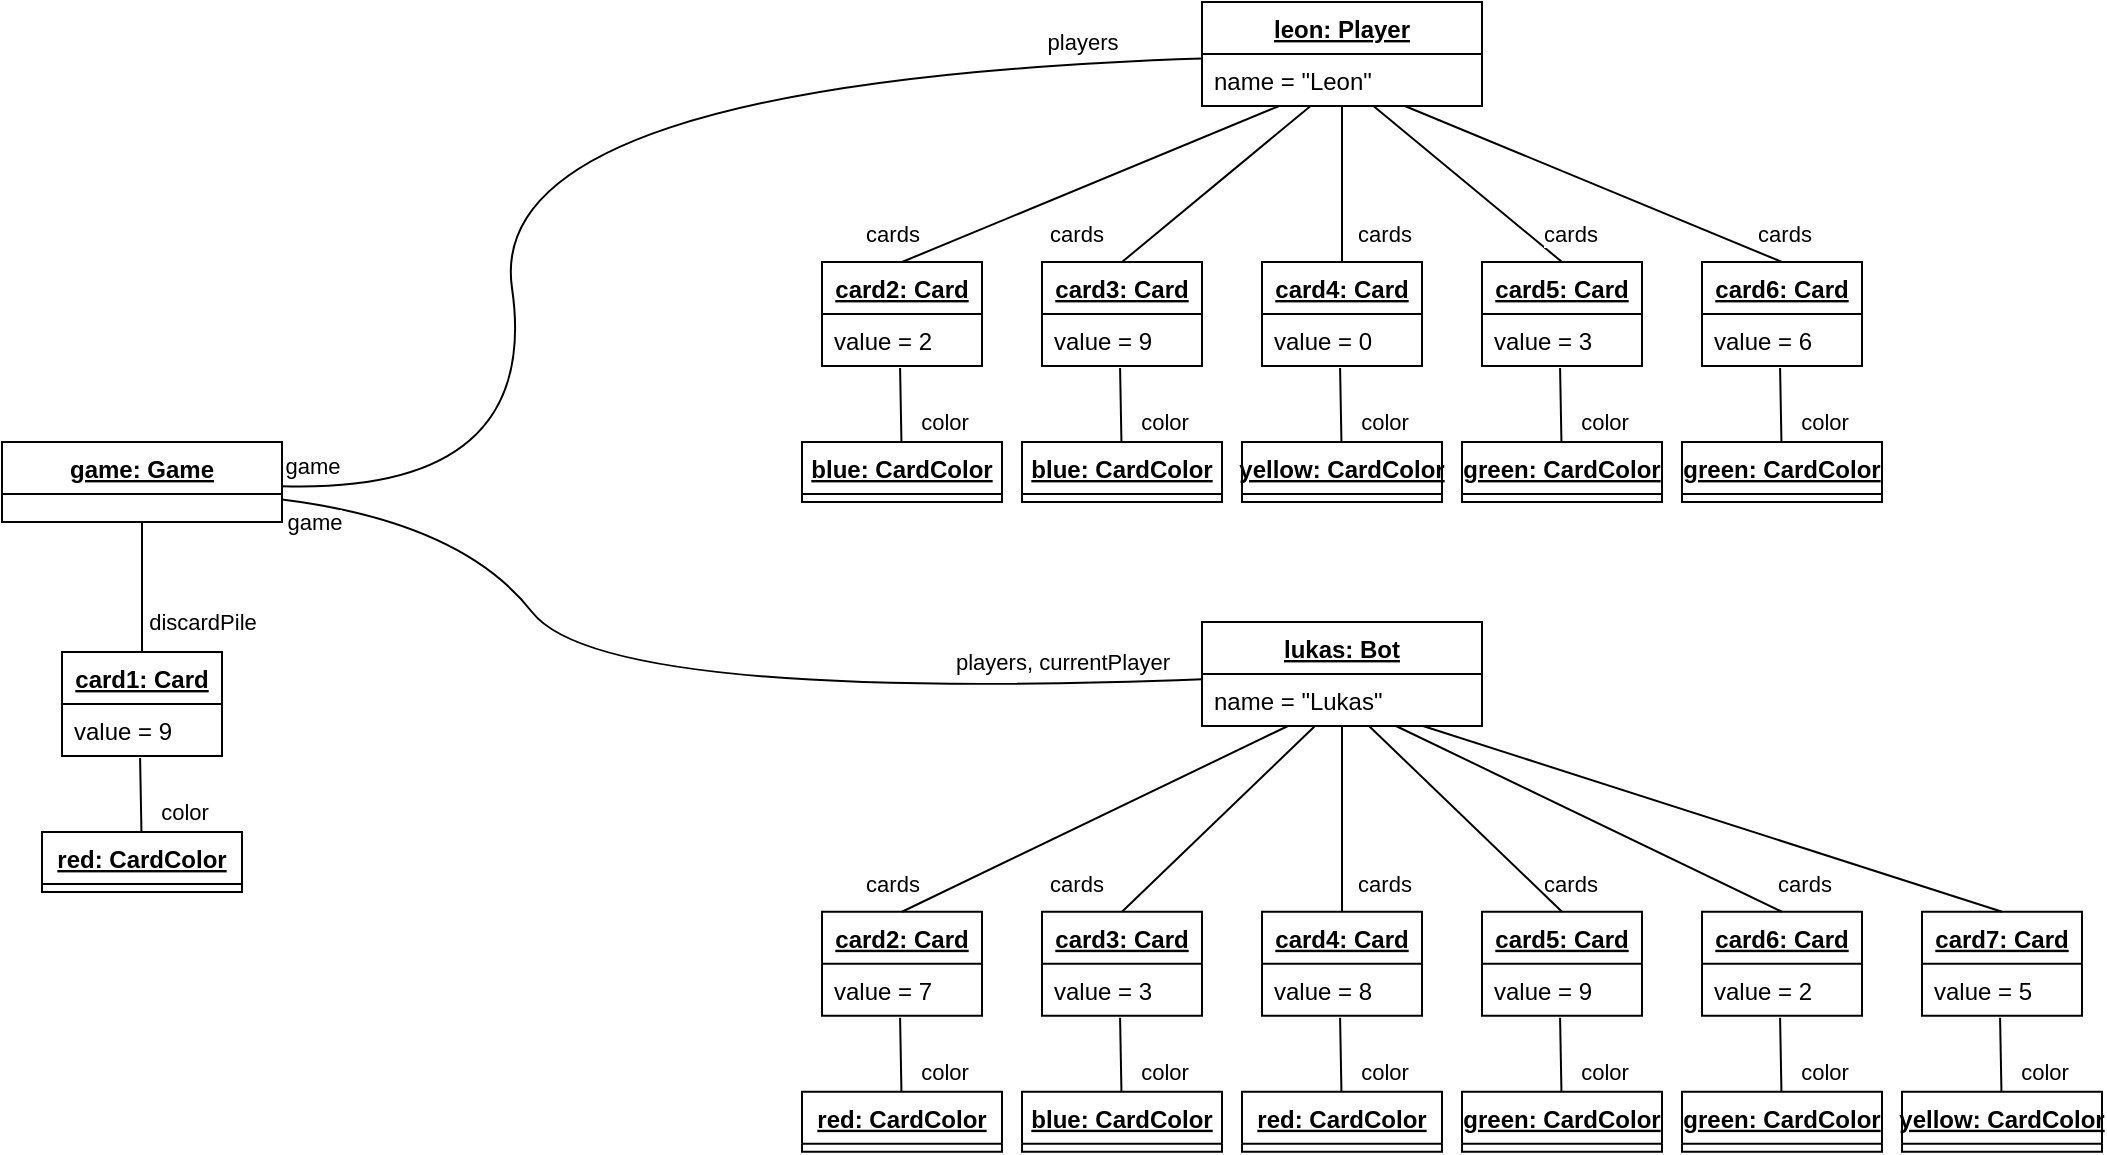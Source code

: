 <mxfile version="20.7.4" type="device"><diagram id="rP6StoWKg18THfLRQldT" name="Seite-1"><mxGraphModel dx="1889" dy="1156" grid="1" gridSize="10" guides="1" tooltips="1" connect="1" arrows="1" fold="1" page="1" pageScale="1" pageWidth="827" pageHeight="1169" math="0" shadow="0"><root><mxCell id="0"/><mxCell id="1" parent="0"/><mxCell id="KoQxPKDXG5o8-Tq4nOLA-1" value="leon: Player" style="swimlane;fontStyle=5;childLayout=stackLayout;horizontal=1;startSize=26;fillColor=none;horizontalStack=0;resizeParent=1;resizeParentMax=0;resizeLast=0;collapsible=1;marginBottom=0;" parent="1" vertex="1"><mxGeometry x="500" y="140" width="140" height="52" as="geometry"/></mxCell><mxCell id="KoQxPKDXG5o8-Tq4nOLA-2" value="name = &quot;Leon&quot;" style="text;strokeColor=none;fillColor=none;align=left;verticalAlign=top;spacingLeft=4;spacingRight=4;overflow=hidden;rotatable=0;points=[[0,0.5],[1,0.5]];portConstraint=eastwest;" parent="KoQxPKDXG5o8-Tq4nOLA-1" vertex="1"><mxGeometry y="26" width="140" height="26" as="geometry"/></mxCell><mxCell id="KoQxPKDXG5o8-Tq4nOLA-5" value="game: Game" style="swimlane;fontStyle=5;childLayout=stackLayout;horizontal=1;startSize=26;fillColor=none;horizontalStack=0;resizeParent=1;resizeParentMax=0;resizeLast=0;collapsible=1;marginBottom=0;" parent="1" vertex="1"><mxGeometry x="-100" y="360" width="140" height="40" as="geometry"/></mxCell><mxCell id="KoQxPKDXG5o8-Tq4nOLA-9" value="lukas: Bot" style="swimlane;fontStyle=5;childLayout=stackLayout;horizontal=1;startSize=26;fillColor=none;horizontalStack=0;resizeParent=1;resizeParentMax=0;resizeLast=0;collapsible=1;marginBottom=0;" parent="1" vertex="1"><mxGeometry x="500" y="450" width="140" height="52" as="geometry"/></mxCell><mxCell id="KoQxPKDXG5o8-Tq4nOLA-10" value="name = &quot;Lukas&quot;" style="text;strokeColor=none;fillColor=none;align=left;verticalAlign=top;spacingLeft=4;spacingRight=4;overflow=hidden;rotatable=0;points=[[0,0.5],[1,0.5]];portConstraint=eastwest;" parent="KoQxPKDXG5o8-Tq4nOLA-9" vertex="1"><mxGeometry y="26" width="140" height="26" as="geometry"/></mxCell><mxCell id="KoQxPKDXG5o8-Tq4nOLA-26" value="card2: Card" style="swimlane;fontStyle=5;childLayout=stackLayout;horizontal=1;startSize=26;fillColor=none;horizontalStack=0;resizeParent=1;resizeParentMax=0;resizeLast=0;collapsible=1;marginBottom=0;" parent="1" vertex="1"><mxGeometry x="310" y="270" width="80" height="52" as="geometry"/></mxCell><mxCell id="KoQxPKDXG5o8-Tq4nOLA-27" value="value = 2" style="text;strokeColor=none;fillColor=none;align=left;verticalAlign=top;spacingLeft=4;spacingRight=4;overflow=hidden;rotatable=0;points=[[0,0.5],[1,0.5]];portConstraint=eastwest;" parent="KoQxPKDXG5o8-Tq4nOLA-26" vertex="1"><mxGeometry y="26" width="80" height="26" as="geometry"/></mxCell><mxCell id="KoQxPKDXG5o8-Tq4nOLA-28" value="blue: CardColor" style="swimlane;fontStyle=5;childLayout=stackLayout;horizontal=1;startSize=26;fillColor=none;horizontalStack=0;resizeParent=1;resizeParentMax=0;resizeLast=0;collapsible=1;marginBottom=0;" parent="1" vertex="1"><mxGeometry x="300" y="360" width="100" height="30" as="geometry"/></mxCell><mxCell id="KoQxPKDXG5o8-Tq4nOLA-29" value="color" style="endArrow=none;html=1;rounded=0;entryX=0.488;entryY=1.038;entryDx=0;entryDy=0;entryPerimeter=0;" parent="1" source="KoQxPKDXG5o8-Tq4nOLA-28" target="KoQxPKDXG5o8-Tq4nOLA-27" edge="1"><mxGeometry x="-0.476" y="-21" width="50" height="50" relative="1" as="geometry"><mxPoint x="580" y="400" as="sourcePoint"/><mxPoint x="630" y="350" as="targetPoint"/><mxPoint as="offset"/></mxGeometry></mxCell><mxCell id="KoQxPKDXG5o8-Tq4nOLA-30" value="card3: Card" style="swimlane;fontStyle=5;childLayout=stackLayout;horizontal=1;startSize=26;fillColor=none;horizontalStack=0;resizeParent=1;resizeParentMax=0;resizeLast=0;collapsible=1;marginBottom=0;" parent="1" vertex="1"><mxGeometry x="420" y="270" width="80" height="52" as="geometry"/></mxCell><mxCell id="KoQxPKDXG5o8-Tq4nOLA-31" value="value = 9" style="text;strokeColor=none;fillColor=none;align=left;verticalAlign=top;spacingLeft=4;spacingRight=4;overflow=hidden;rotatable=0;points=[[0,0.5],[1,0.5]];portConstraint=eastwest;" parent="KoQxPKDXG5o8-Tq4nOLA-30" vertex="1"><mxGeometry y="26" width="80" height="26" as="geometry"/></mxCell><mxCell id="KoQxPKDXG5o8-Tq4nOLA-32" value="blue: CardColor" style="swimlane;fontStyle=5;childLayout=stackLayout;horizontal=1;startSize=26;fillColor=none;horizontalStack=0;resizeParent=1;resizeParentMax=0;resizeLast=0;collapsible=1;marginBottom=0;" parent="1" vertex="1"><mxGeometry x="410" y="360" width="100" height="30" as="geometry"/></mxCell><mxCell id="KoQxPKDXG5o8-Tq4nOLA-33" value="color" style="endArrow=none;html=1;rounded=0;entryX=0.488;entryY=1.038;entryDx=0;entryDy=0;entryPerimeter=0;" parent="1" source="KoQxPKDXG5o8-Tq4nOLA-32" target="KoQxPKDXG5o8-Tq4nOLA-31" edge="1"><mxGeometry x="-0.476" y="-21" width="50" height="50" relative="1" as="geometry"><mxPoint x="690" y="400" as="sourcePoint"/><mxPoint x="740" y="350" as="targetPoint"/><mxPoint as="offset"/></mxGeometry></mxCell><mxCell id="KoQxPKDXG5o8-Tq4nOLA-34" value="card4: Card" style="swimlane;fontStyle=5;childLayout=stackLayout;horizontal=1;startSize=26;fillColor=none;horizontalStack=0;resizeParent=1;resizeParentMax=0;resizeLast=0;collapsible=1;marginBottom=0;" parent="1" vertex="1"><mxGeometry x="530" y="270" width="80" height="52" as="geometry"/></mxCell><mxCell id="KoQxPKDXG5o8-Tq4nOLA-35" value="value = 0" style="text;strokeColor=none;fillColor=none;align=left;verticalAlign=top;spacingLeft=4;spacingRight=4;overflow=hidden;rotatable=0;points=[[0,0.5],[1,0.5]];portConstraint=eastwest;" parent="KoQxPKDXG5o8-Tq4nOLA-34" vertex="1"><mxGeometry y="26" width="80" height="26" as="geometry"/></mxCell><mxCell id="KoQxPKDXG5o8-Tq4nOLA-36" value="yellow: CardColor" style="swimlane;fontStyle=5;childLayout=stackLayout;horizontal=1;startSize=26;fillColor=none;horizontalStack=0;resizeParent=1;resizeParentMax=0;resizeLast=0;collapsible=1;marginBottom=0;" parent="1" vertex="1"><mxGeometry x="520" y="360" width="100" height="30" as="geometry"/></mxCell><mxCell id="KoQxPKDXG5o8-Tq4nOLA-37" value="color" style="endArrow=none;html=1;rounded=0;entryX=0.488;entryY=1.038;entryDx=0;entryDy=0;entryPerimeter=0;" parent="1" source="KoQxPKDXG5o8-Tq4nOLA-36" target="KoQxPKDXG5o8-Tq4nOLA-35" edge="1"><mxGeometry x="-0.476" y="-21" width="50" height="50" relative="1" as="geometry"><mxPoint x="800" y="400" as="sourcePoint"/><mxPoint x="850" y="350" as="targetPoint"/><mxPoint as="offset"/></mxGeometry></mxCell><mxCell id="KoQxPKDXG5o8-Tq4nOLA-38" value="card5: Card" style="swimlane;fontStyle=5;childLayout=stackLayout;horizontal=1;startSize=26;fillColor=none;horizontalStack=0;resizeParent=1;resizeParentMax=0;resizeLast=0;collapsible=1;marginBottom=0;" parent="1" vertex="1"><mxGeometry x="640" y="270" width="80" height="52" as="geometry"/></mxCell><mxCell id="KoQxPKDXG5o8-Tq4nOLA-39" value="value = 3" style="text;strokeColor=none;fillColor=none;align=left;verticalAlign=top;spacingLeft=4;spacingRight=4;overflow=hidden;rotatable=0;points=[[0,0.5],[1,0.5]];portConstraint=eastwest;" parent="KoQxPKDXG5o8-Tq4nOLA-38" vertex="1"><mxGeometry y="26" width="80" height="26" as="geometry"/></mxCell><mxCell id="KoQxPKDXG5o8-Tq4nOLA-40" value="green: CardColor" style="swimlane;fontStyle=5;childLayout=stackLayout;horizontal=1;startSize=26;fillColor=none;horizontalStack=0;resizeParent=1;resizeParentMax=0;resizeLast=0;collapsible=1;marginBottom=0;" parent="1" vertex="1"><mxGeometry x="630" y="360" width="100" height="30" as="geometry"/></mxCell><mxCell id="KoQxPKDXG5o8-Tq4nOLA-41" value="color" style="endArrow=none;html=1;rounded=0;entryX=0.488;entryY=1.038;entryDx=0;entryDy=0;entryPerimeter=0;" parent="1" source="KoQxPKDXG5o8-Tq4nOLA-40" target="KoQxPKDXG5o8-Tq4nOLA-39" edge="1"><mxGeometry x="-0.476" y="-21" width="50" height="50" relative="1" as="geometry"><mxPoint x="910" y="400" as="sourcePoint"/><mxPoint x="960" y="350" as="targetPoint"/><mxPoint as="offset"/></mxGeometry></mxCell><mxCell id="KoQxPKDXG5o8-Tq4nOLA-42" value="card6: Card" style="swimlane;fontStyle=5;childLayout=stackLayout;horizontal=1;startSize=26;fillColor=none;horizontalStack=0;resizeParent=1;resizeParentMax=0;resizeLast=0;collapsible=1;marginBottom=0;" parent="1" vertex="1"><mxGeometry x="750" y="270" width="80" height="52" as="geometry"/></mxCell><mxCell id="KoQxPKDXG5o8-Tq4nOLA-43" value="value = 6" style="text;strokeColor=none;fillColor=none;align=left;verticalAlign=top;spacingLeft=4;spacingRight=4;overflow=hidden;rotatable=0;points=[[0,0.5],[1,0.5]];portConstraint=eastwest;" parent="KoQxPKDXG5o8-Tq4nOLA-42" vertex="1"><mxGeometry y="26" width="80" height="26" as="geometry"/></mxCell><mxCell id="KoQxPKDXG5o8-Tq4nOLA-44" value="green: CardColor" style="swimlane;fontStyle=5;childLayout=stackLayout;horizontal=1;startSize=26;fillColor=none;horizontalStack=0;resizeParent=1;resizeParentMax=0;resizeLast=0;collapsible=1;marginBottom=0;" parent="1" vertex="1"><mxGeometry x="740" y="360" width="100" height="30" as="geometry"/></mxCell><mxCell id="KoQxPKDXG5o8-Tq4nOLA-45" value="color" style="endArrow=none;html=1;rounded=0;entryX=0.488;entryY=1.038;entryDx=0;entryDy=0;entryPerimeter=0;" parent="1" source="KoQxPKDXG5o8-Tq4nOLA-44" target="KoQxPKDXG5o8-Tq4nOLA-43" edge="1"><mxGeometry x="-0.476" y="-21" width="50" height="50" relative="1" as="geometry"><mxPoint x="1020" y="400" as="sourcePoint"/><mxPoint x="1070" y="350" as="targetPoint"/><mxPoint as="offset"/></mxGeometry></mxCell><mxCell id="KoQxPKDXG5o8-Tq4nOLA-53" value="" style="endArrow=none;html=1;rounded=0;exitX=0.5;exitY=0;exitDx=0;exitDy=0;" parent="1" source="KoQxPKDXG5o8-Tq4nOLA-26" target="KoQxPKDXG5o8-Tq4nOLA-2" edge="1"><mxGeometry width="50" height="50" relative="1" as="geometry"><mxPoint x="250" y="280" as="sourcePoint"/><mxPoint x="468.272" y="212" as="targetPoint"/></mxGeometry></mxCell><mxCell id="KoQxPKDXG5o8-Tq4nOLA-54" value="cards" style="edgeLabel;html=1;align=center;verticalAlign=middle;resizable=0;points=[];" parent="KoQxPKDXG5o8-Tq4nOLA-53" vertex="1" connectable="0"><mxGeometry x="-0.624" relative="1" as="geometry"><mxPoint x="-41" as="offset"/></mxGeometry></mxCell><mxCell id="KoQxPKDXG5o8-Tq4nOLA-93" value="cards" style="edgeLabel;html=1;align=center;verticalAlign=middle;resizable=0;points=[];" parent="KoQxPKDXG5o8-Tq4nOLA-53" vertex="1" connectable="0"><mxGeometry x="-0.624" relative="1" as="geometry"><mxPoint x="-41" y="325" as="offset"/></mxGeometry></mxCell><mxCell id="KoQxPKDXG5o8-Tq4nOLA-55" value="" style="endArrow=none;html=1;rounded=0;exitX=0.5;exitY=0;exitDx=0;exitDy=0;" parent="1" source="KoQxPKDXG5o8-Tq4nOLA-30" target="KoQxPKDXG5o8-Tq4nOLA-2" edge="1"><mxGeometry width="50" height="50" relative="1" as="geometry"><mxPoint x="360" y="280" as="sourcePoint"/><mxPoint x="485.926" y="212" as="targetPoint"/></mxGeometry></mxCell><mxCell id="KoQxPKDXG5o8-Tq4nOLA-56" value="cards" style="edgeLabel;html=1;align=center;verticalAlign=middle;resizable=0;points=[];" parent="KoQxPKDXG5o8-Tq4nOLA-55" vertex="1" connectable="0"><mxGeometry x="-0.624" relative="1" as="geometry"><mxPoint x="-41" as="offset"/></mxGeometry></mxCell><mxCell id="KoQxPKDXG5o8-Tq4nOLA-94" value="cards" style="edgeLabel;html=1;align=center;verticalAlign=middle;resizable=0;points=[];" parent="KoQxPKDXG5o8-Tq4nOLA-55" vertex="1" connectable="0"><mxGeometry x="-0.624" relative="1" as="geometry"><mxPoint x="-41" y="325" as="offset"/></mxGeometry></mxCell><mxCell id="KoQxPKDXG5o8-Tq4nOLA-57" value="" style="endArrow=none;html=1;rounded=0;exitX=0.5;exitY=0;exitDx=0;exitDy=0;" parent="1" source="KoQxPKDXG5o8-Tq4nOLA-34" target="KoQxPKDXG5o8-Tq4nOLA-2" edge="1"><mxGeometry width="50" height="50" relative="1" as="geometry"><mxPoint x="568.77" y="270" as="sourcePoint"/><mxPoint x="510.005" y="202" as="targetPoint"/></mxGeometry></mxCell><mxCell id="KoQxPKDXG5o8-Tq4nOLA-58" value="cards" style="edgeLabel;html=1;align=center;verticalAlign=middle;resizable=0;points=[];" parent="KoQxPKDXG5o8-Tq4nOLA-57" vertex="1" connectable="0"><mxGeometry x="-0.624" relative="1" as="geometry"><mxPoint x="21" as="offset"/></mxGeometry></mxCell><mxCell id="KoQxPKDXG5o8-Tq4nOLA-95" value="cards" style="edgeLabel;html=1;align=center;verticalAlign=middle;resizable=0;points=[];" parent="KoQxPKDXG5o8-Tq4nOLA-57" vertex="1" connectable="0"><mxGeometry x="-0.624" relative="1" as="geometry"><mxPoint x="21" y="325" as="offset"/></mxGeometry></mxCell><mxCell id="KoQxPKDXG5o8-Tq4nOLA-59" value="" style="endArrow=none;html=1;rounded=0;exitX=0.5;exitY=0;exitDx=0;exitDy=0;" parent="1" source="KoQxPKDXG5o8-Tq4nOLA-38" target="KoQxPKDXG5o8-Tq4nOLA-2" edge="1"><mxGeometry width="50" height="50" relative="1" as="geometry"><mxPoint x="580" y="280" as="sourcePoint"/><mxPoint x="521.235" y="212" as="targetPoint"/></mxGeometry></mxCell><mxCell id="KoQxPKDXG5o8-Tq4nOLA-60" value="cards" style="edgeLabel;html=1;align=center;verticalAlign=middle;resizable=0;points=[];" parent="KoQxPKDXG5o8-Tq4nOLA-59" vertex="1" connectable="0"><mxGeometry x="-0.624" relative="1" as="geometry"><mxPoint x="21" as="offset"/></mxGeometry></mxCell><mxCell id="KoQxPKDXG5o8-Tq4nOLA-96" value="cards" style="edgeLabel;html=1;align=center;verticalAlign=middle;resizable=0;points=[];" parent="KoQxPKDXG5o8-Tq4nOLA-59" vertex="1" connectable="0"><mxGeometry x="-0.624" relative="1" as="geometry"><mxPoint x="21" y="325" as="offset"/></mxGeometry></mxCell><mxCell id="KoQxPKDXG5o8-Tq4nOLA-61" value="" style="endArrow=none;html=1;rounded=0;exitX=0.5;exitY=0;exitDx=0;exitDy=0;" parent="1" source="KoQxPKDXG5o8-Tq4nOLA-42" target="KoQxPKDXG5o8-Tq4nOLA-2" edge="1"><mxGeometry width="50" height="50" relative="1" as="geometry"><mxPoint x="690" y="280" as="sourcePoint"/><mxPoint x="538.889" y="212" as="targetPoint"/></mxGeometry></mxCell><mxCell id="KoQxPKDXG5o8-Tq4nOLA-62" value="cards" style="edgeLabel;html=1;align=center;verticalAlign=middle;resizable=0;points=[];" parent="KoQxPKDXG5o8-Tq4nOLA-61" vertex="1" connectable="0"><mxGeometry x="-0.624" relative="1" as="geometry"><mxPoint x="36" as="offset"/></mxGeometry></mxCell><mxCell id="KoQxPKDXG5o8-Tq4nOLA-97" value="cards" style="edgeLabel;html=1;align=center;verticalAlign=middle;resizable=0;points=[];" parent="KoQxPKDXG5o8-Tq4nOLA-61" vertex="1" connectable="0"><mxGeometry x="-0.624" relative="1" as="geometry"><mxPoint x="46" y="325" as="offset"/></mxGeometry></mxCell><mxCell id="KoQxPKDXG5o8-Tq4nOLA-68" value="card2: Card" style="swimlane;fontStyle=5;childLayout=stackLayout;horizontal=1;startSize=26;fillColor=none;horizontalStack=0;resizeParent=1;resizeParentMax=0;resizeLast=0;collapsible=1;marginBottom=0;" parent="1" vertex="1"><mxGeometry x="310" y="594.87" width="80" height="52" as="geometry"/></mxCell><mxCell id="KoQxPKDXG5o8-Tq4nOLA-69" value="value = 7" style="text;strokeColor=none;fillColor=none;align=left;verticalAlign=top;spacingLeft=4;spacingRight=4;overflow=hidden;rotatable=0;points=[[0,0.5],[1,0.5]];portConstraint=eastwest;" parent="KoQxPKDXG5o8-Tq4nOLA-68" vertex="1"><mxGeometry y="26" width="80" height="26" as="geometry"/></mxCell><mxCell id="KoQxPKDXG5o8-Tq4nOLA-70" value="red: CardColor" style="swimlane;fontStyle=5;childLayout=stackLayout;horizontal=1;startSize=26;fillColor=none;horizontalStack=0;resizeParent=1;resizeParentMax=0;resizeLast=0;collapsible=1;marginBottom=0;" parent="1" vertex="1"><mxGeometry x="300" y="684.87" width="100" height="30" as="geometry"/></mxCell><mxCell id="KoQxPKDXG5o8-Tq4nOLA-71" value="color" style="endArrow=none;html=1;rounded=0;entryX=0.488;entryY=1.038;entryDx=0;entryDy=0;entryPerimeter=0;" parent="1" source="KoQxPKDXG5o8-Tq4nOLA-70" target="KoQxPKDXG5o8-Tq4nOLA-69" edge="1"><mxGeometry x="-0.476" y="-21" width="50" height="50" relative="1" as="geometry"><mxPoint x="580" y="724.87" as="sourcePoint"/><mxPoint x="630" y="674.87" as="targetPoint"/><mxPoint as="offset"/></mxGeometry></mxCell><mxCell id="KoQxPKDXG5o8-Tq4nOLA-72" value="card3: Card" style="swimlane;fontStyle=5;childLayout=stackLayout;horizontal=1;startSize=26;fillColor=none;horizontalStack=0;resizeParent=1;resizeParentMax=0;resizeLast=0;collapsible=1;marginBottom=0;" parent="1" vertex="1"><mxGeometry x="420" y="594.87" width="80" height="52" as="geometry"/></mxCell><mxCell id="KoQxPKDXG5o8-Tq4nOLA-73" value="value = 3" style="text;strokeColor=none;fillColor=none;align=left;verticalAlign=top;spacingLeft=4;spacingRight=4;overflow=hidden;rotatable=0;points=[[0,0.5],[1,0.5]];portConstraint=eastwest;" parent="KoQxPKDXG5o8-Tq4nOLA-72" vertex="1"><mxGeometry y="26" width="80" height="26" as="geometry"/></mxCell><mxCell id="KoQxPKDXG5o8-Tq4nOLA-74" value="blue: CardColor" style="swimlane;fontStyle=5;childLayout=stackLayout;horizontal=1;startSize=26;fillColor=none;horizontalStack=0;resizeParent=1;resizeParentMax=0;resizeLast=0;collapsible=1;marginBottom=0;" parent="1" vertex="1"><mxGeometry x="410" y="684.87" width="100" height="30" as="geometry"/></mxCell><mxCell id="KoQxPKDXG5o8-Tq4nOLA-75" value="color" style="endArrow=none;html=1;rounded=0;entryX=0.488;entryY=1.038;entryDx=0;entryDy=0;entryPerimeter=0;" parent="1" source="KoQxPKDXG5o8-Tq4nOLA-74" target="KoQxPKDXG5o8-Tq4nOLA-73" edge="1"><mxGeometry x="-0.476" y="-21" width="50" height="50" relative="1" as="geometry"><mxPoint x="690" y="724.87" as="sourcePoint"/><mxPoint x="740" y="674.87" as="targetPoint"/><mxPoint as="offset"/></mxGeometry></mxCell><mxCell id="KoQxPKDXG5o8-Tq4nOLA-76" value="card4: Card" style="swimlane;fontStyle=5;childLayout=stackLayout;horizontal=1;startSize=26;fillColor=none;horizontalStack=0;resizeParent=1;resizeParentMax=0;resizeLast=0;collapsible=1;marginBottom=0;" parent="1" vertex="1"><mxGeometry x="530" y="594.87" width="80" height="52" as="geometry"/></mxCell><mxCell id="KoQxPKDXG5o8-Tq4nOLA-77" value="value = 8" style="text;strokeColor=none;fillColor=none;align=left;verticalAlign=top;spacingLeft=4;spacingRight=4;overflow=hidden;rotatable=0;points=[[0,0.5],[1,0.5]];portConstraint=eastwest;" parent="KoQxPKDXG5o8-Tq4nOLA-76" vertex="1"><mxGeometry y="26" width="80" height="26" as="geometry"/></mxCell><mxCell id="KoQxPKDXG5o8-Tq4nOLA-78" value="red: CardColor" style="swimlane;fontStyle=5;childLayout=stackLayout;horizontal=1;startSize=26;fillColor=none;horizontalStack=0;resizeParent=1;resizeParentMax=0;resizeLast=0;collapsible=1;marginBottom=0;" parent="1" vertex="1"><mxGeometry x="520" y="684.87" width="100" height="30" as="geometry"/></mxCell><mxCell id="KoQxPKDXG5o8-Tq4nOLA-79" value="color" style="endArrow=none;html=1;rounded=0;entryX=0.488;entryY=1.038;entryDx=0;entryDy=0;entryPerimeter=0;" parent="1" source="KoQxPKDXG5o8-Tq4nOLA-78" target="KoQxPKDXG5o8-Tq4nOLA-77" edge="1"><mxGeometry x="-0.476" y="-21" width="50" height="50" relative="1" as="geometry"><mxPoint x="800" y="724.87" as="sourcePoint"/><mxPoint x="850" y="674.87" as="targetPoint"/><mxPoint as="offset"/></mxGeometry></mxCell><mxCell id="KoQxPKDXG5o8-Tq4nOLA-80" value="card5: Card" style="swimlane;fontStyle=5;childLayout=stackLayout;horizontal=1;startSize=26;fillColor=none;horizontalStack=0;resizeParent=1;resizeParentMax=0;resizeLast=0;collapsible=1;marginBottom=0;" parent="1" vertex="1"><mxGeometry x="640" y="594.87" width="80" height="52" as="geometry"/></mxCell><mxCell id="KoQxPKDXG5o8-Tq4nOLA-81" value="value = 9" style="text;strokeColor=none;fillColor=none;align=left;verticalAlign=top;spacingLeft=4;spacingRight=4;overflow=hidden;rotatable=0;points=[[0,0.5],[1,0.5]];portConstraint=eastwest;" parent="KoQxPKDXG5o8-Tq4nOLA-80" vertex="1"><mxGeometry y="26" width="80" height="26" as="geometry"/></mxCell><mxCell id="KoQxPKDXG5o8-Tq4nOLA-82" value="green: CardColor" style="swimlane;fontStyle=5;childLayout=stackLayout;horizontal=1;startSize=26;fillColor=none;horizontalStack=0;resizeParent=1;resizeParentMax=0;resizeLast=0;collapsible=1;marginBottom=0;" parent="1" vertex="1"><mxGeometry x="630" y="684.87" width="100" height="30" as="geometry"/></mxCell><mxCell id="KoQxPKDXG5o8-Tq4nOLA-83" value="color" style="endArrow=none;html=1;rounded=0;entryX=0.488;entryY=1.038;entryDx=0;entryDy=0;entryPerimeter=0;" parent="1" source="KoQxPKDXG5o8-Tq4nOLA-82" target="KoQxPKDXG5o8-Tq4nOLA-81" edge="1"><mxGeometry x="-0.476" y="-21" width="50" height="50" relative="1" as="geometry"><mxPoint x="910" y="724.87" as="sourcePoint"/><mxPoint x="960" y="674.87" as="targetPoint"/><mxPoint as="offset"/></mxGeometry></mxCell><mxCell id="KoQxPKDXG5o8-Tq4nOLA-84" value="card6: Card" style="swimlane;fontStyle=5;childLayout=stackLayout;horizontal=1;startSize=26;fillColor=none;horizontalStack=0;resizeParent=1;resizeParentMax=0;resizeLast=0;collapsible=1;marginBottom=0;" parent="1" vertex="1"><mxGeometry x="750" y="594.87" width="80" height="52" as="geometry"/></mxCell><mxCell id="KoQxPKDXG5o8-Tq4nOLA-85" value="value = 2" style="text;strokeColor=none;fillColor=none;align=left;verticalAlign=top;spacingLeft=4;spacingRight=4;overflow=hidden;rotatable=0;points=[[0,0.5],[1,0.5]];portConstraint=eastwest;" parent="KoQxPKDXG5o8-Tq4nOLA-84" vertex="1"><mxGeometry y="26" width="80" height="26" as="geometry"/></mxCell><mxCell id="KoQxPKDXG5o8-Tq4nOLA-86" value="green: CardColor" style="swimlane;fontStyle=5;childLayout=stackLayout;horizontal=1;startSize=26;fillColor=none;horizontalStack=0;resizeParent=1;resizeParentMax=0;resizeLast=0;collapsible=1;marginBottom=0;" parent="1" vertex="1"><mxGeometry x="740" y="684.87" width="100" height="30" as="geometry"/></mxCell><mxCell id="KoQxPKDXG5o8-Tq4nOLA-87" value="color" style="endArrow=none;html=1;rounded=0;entryX=0.488;entryY=1.038;entryDx=0;entryDy=0;entryPerimeter=0;" parent="1" source="KoQxPKDXG5o8-Tq4nOLA-86" target="KoQxPKDXG5o8-Tq4nOLA-85" edge="1"><mxGeometry x="-0.476" y="-21" width="50" height="50" relative="1" as="geometry"><mxPoint x="1020" y="724.87" as="sourcePoint"/><mxPoint x="1070" y="674.87" as="targetPoint"/><mxPoint as="offset"/></mxGeometry></mxCell><mxCell id="KoQxPKDXG5o8-Tq4nOLA-88" value="card7: Card" style="swimlane;fontStyle=5;childLayout=stackLayout;horizontal=1;startSize=26;fillColor=none;horizontalStack=0;resizeParent=1;resizeParentMax=0;resizeLast=0;collapsible=1;marginBottom=0;" parent="1" vertex="1"><mxGeometry x="860" y="594.87" width="80" height="52" as="geometry"/></mxCell><mxCell id="KoQxPKDXG5o8-Tq4nOLA-89" value="value = 5" style="text;strokeColor=none;fillColor=none;align=left;verticalAlign=top;spacingLeft=4;spacingRight=4;overflow=hidden;rotatable=0;points=[[0,0.5],[1,0.5]];portConstraint=eastwest;" parent="KoQxPKDXG5o8-Tq4nOLA-88" vertex="1"><mxGeometry y="26" width="80" height="26" as="geometry"/></mxCell><mxCell id="KoQxPKDXG5o8-Tq4nOLA-90" value="color" style="endArrow=none;html=1;rounded=0;entryX=0.488;entryY=1.038;entryDx=0;entryDy=0;entryPerimeter=0;" parent="1" source="KoQxPKDXG5o8-Tq4nOLA-91" target="KoQxPKDXG5o8-Tq4nOLA-89" edge="1"><mxGeometry x="-0.476" y="-21" width="50" height="50" relative="1" as="geometry"><mxPoint x="1130" y="724.87" as="sourcePoint"/><mxPoint x="1180" y="674.87" as="targetPoint"/><mxPoint as="offset"/></mxGeometry></mxCell><mxCell id="KoQxPKDXG5o8-Tq4nOLA-91" value="yellow: CardColor" style="swimlane;fontStyle=5;childLayout=stackLayout;horizontal=1;startSize=26;fillColor=none;horizontalStack=0;resizeParent=1;resizeParentMax=0;resizeLast=0;collapsible=1;marginBottom=0;" parent="1" vertex="1"><mxGeometry x="850" y="684.87" width="100" height="30" as="geometry"/></mxCell><mxCell id="KoQxPKDXG5o8-Tq4nOLA-101" value="" style="endArrow=none;html=1;rounded=0;exitX=0.5;exitY=0;exitDx=0;exitDy=0;" parent="1" source="KoQxPKDXG5o8-Tq4nOLA-68" target="KoQxPKDXG5o8-Tq4nOLA-10" edge="1"><mxGeometry width="50" height="50" relative="1" as="geometry"><mxPoint x="250" y="604.87" as="sourcePoint"/><mxPoint x="539.479" y="512" as="targetPoint"/></mxGeometry></mxCell><mxCell id="KoQxPKDXG5o8-Tq4nOLA-102" value="" style="endArrow=none;html=1;rounded=0;exitX=0.5;exitY=0;exitDx=0;exitDy=0;" parent="1" source="KoQxPKDXG5o8-Tq4nOLA-72" target="KoQxPKDXG5o8-Tq4nOLA-10" edge="1"><mxGeometry width="50" height="50" relative="1" as="geometry"><mxPoint x="360" y="604.87" as="sourcePoint"/><mxPoint x="552.986" y="512" as="targetPoint"/></mxGeometry></mxCell><mxCell id="KoQxPKDXG5o8-Tq4nOLA-103" value="" style="endArrow=none;html=1;rounded=0;exitX=0.5;exitY=0;exitDx=0;exitDy=0;" parent="1" source="KoQxPKDXG5o8-Tq4nOLA-76" target="KoQxPKDXG5o8-Tq4nOLA-10" edge="1"><mxGeometry width="50" height="50" relative="1" as="geometry"><mxPoint x="470" y="604.87" as="sourcePoint"/><mxPoint x="566.493" y="512" as="targetPoint"/></mxGeometry></mxCell><mxCell id="KoQxPKDXG5o8-Tq4nOLA-104" value="" style="endArrow=none;html=1;rounded=0;exitX=0.5;exitY=0;exitDx=0;exitDy=0;" parent="1" source="KoQxPKDXG5o8-Tq4nOLA-80" target="KoQxPKDXG5o8-Tq4nOLA-10" edge="1"><mxGeometry width="50" height="50" relative="1" as="geometry"><mxPoint x="580" y="604.87" as="sourcePoint"/><mxPoint x="580" y="512" as="targetPoint"/></mxGeometry></mxCell><mxCell id="KoQxPKDXG5o8-Tq4nOLA-105" value="" style="endArrow=none;html=1;rounded=0;exitX=0.5;exitY=0;exitDx=0;exitDy=0;" parent="1" source="KoQxPKDXG5o8-Tq4nOLA-84" target="KoQxPKDXG5o8-Tq4nOLA-10" edge="1"><mxGeometry width="50" height="50" relative="1" as="geometry"><mxPoint x="690" y="604.87" as="sourcePoint"/><mxPoint x="593.507" y="512" as="targetPoint"/></mxGeometry></mxCell><mxCell id="KoQxPKDXG5o8-Tq4nOLA-106" value="" style="endArrow=none;html=1;rounded=0;exitX=0.5;exitY=0;exitDx=0;exitDy=0;" parent="1" source="KoQxPKDXG5o8-Tq4nOLA-88" target="KoQxPKDXG5o8-Tq4nOLA-10" edge="1"><mxGeometry width="50" height="50" relative="1" as="geometry"><mxPoint x="800" y="604.87" as="sourcePoint"/><mxPoint x="607.014" y="512" as="targetPoint"/></mxGeometry></mxCell><mxCell id="KoQxPKDXG5o8-Tq4nOLA-109" value="players" style="curved=1;endArrow=none;html=1;rounded=0;strokeColor=default;endFill=0;" parent="1" source="KoQxPKDXG5o8-Tq4nOLA-5" target="KoQxPKDXG5o8-Tq4nOLA-1" edge="1"><mxGeometry x="0.829" y="10" width="50" height="50" relative="1" as="geometry"><mxPoint x="10" y="370" as="sourcePoint"/><mxPoint x="60" y="320" as="targetPoint"/><Array as="points"><mxPoint x="170" y="386"/><mxPoint x="140" y="180"/></Array><mxPoint as="offset"/></mxGeometry></mxCell><mxCell id="KoQxPKDXG5o8-Tq4nOLA-110" value="game" style="edgeLabel;html=1;align=center;verticalAlign=middle;resizable=0;points=[];" parent="KoQxPKDXG5o8-Tq4nOLA-109" vertex="1" connectable="0"><mxGeometry x="-0.959" y="1" relative="1" as="geometry"><mxPoint y="-10" as="offset"/></mxGeometry></mxCell><mxCell id="KoQxPKDXG5o8-Tq4nOLA-111" value="players, currentPlayer" style="curved=1;endArrow=none;html=1;rounded=0;strokeColor=default;endFill=0;" parent="1" source="KoQxPKDXG5o8-Tq4nOLA-5" target="KoQxPKDXG5o8-Tq4nOLA-9" edge="1"><mxGeometry x="0.724" y="11" width="50" height="50" relative="1" as="geometry"><mxPoint x="50" y="396" as="sourcePoint"/><mxPoint x="510" y="178.279" as="targetPoint"/><Array as="points"><mxPoint x="130" y="400"/><mxPoint x="200" y="490"/></Array><mxPoint as="offset"/></mxGeometry></mxCell><mxCell id="KoQxPKDXG5o8-Tq4nOLA-112" value="game" style="edgeLabel;html=1;align=center;verticalAlign=middle;resizable=0;points=[];" parent="KoQxPKDXG5o8-Tq4nOLA-111" vertex="1" connectable="0"><mxGeometry x="-0.959" y="1" relative="1" as="geometry"><mxPoint x="5" y="11" as="offset"/></mxGeometry></mxCell><mxCell id="KoQxPKDXG5o8-Tq4nOLA-117" value="color" style="endArrow=none;html=1;rounded=0;entryX=0.488;entryY=1.038;entryDx=0;entryDy=0;entryPerimeter=0;" parent="1" source="KoQxPKDXG5o8-Tq4nOLA-120" target="KoQxPKDXG5o8-Tq4nOLA-119" edge="1"><mxGeometry x="-0.476" y="-21" width="50" height="50" relative="1" as="geometry"><mxPoint x="200" y="595" as="sourcePoint"/><mxPoint x="250" y="545" as="targetPoint"/><mxPoint as="offset"/></mxGeometry></mxCell><mxCell id="KoQxPKDXG5o8-Tq4nOLA-118" value="card1: Card" style="swimlane;fontStyle=5;childLayout=stackLayout;horizontal=1;startSize=26;fillColor=none;horizontalStack=0;resizeParent=1;resizeParentMax=0;resizeLast=0;collapsible=1;marginBottom=0;" parent="1" vertex="1"><mxGeometry x="-70" y="465" width="80" height="52" as="geometry"/></mxCell><mxCell id="KoQxPKDXG5o8-Tq4nOLA-119" value="value = 9" style="text;strokeColor=none;fillColor=none;align=left;verticalAlign=top;spacingLeft=4;spacingRight=4;overflow=hidden;rotatable=0;points=[[0,0.5],[1,0.5]];portConstraint=eastwest;" parent="KoQxPKDXG5o8-Tq4nOLA-118" vertex="1"><mxGeometry y="26" width="80" height="26" as="geometry"/></mxCell><mxCell id="KoQxPKDXG5o8-Tq4nOLA-120" value="red: CardColor" style="swimlane;fontStyle=5;childLayout=stackLayout;horizontal=1;startSize=26;fillColor=none;horizontalStack=0;resizeParent=1;resizeParentMax=0;resizeLast=0;collapsible=1;marginBottom=0;" parent="1" vertex="1"><mxGeometry x="-80" y="555" width="100" height="30" as="geometry"/></mxCell><mxCell id="KoQxPKDXG5o8-Tq4nOLA-121" value="" style="endArrow=none;html=1;rounded=0;strokeColor=default;" parent="1" source="KoQxPKDXG5o8-Tq4nOLA-118" edge="1"><mxGeometry width="50" height="50" relative="1" as="geometry"><mxPoint x="170" y="480" as="sourcePoint"/><mxPoint x="-30" y="400" as="targetPoint"/></mxGeometry></mxCell><mxCell id="KoQxPKDXG5o8-Tq4nOLA-122" value="discardPile" style="edgeLabel;html=1;align=center;verticalAlign=middle;resizable=0;points=[];" parent="KoQxPKDXG5o8-Tq4nOLA-121" vertex="1" connectable="0"><mxGeometry x="-0.528" y="-2" relative="1" as="geometry"><mxPoint x="28" as="offset"/></mxGeometry></mxCell></root></mxGraphModel></diagram></mxfile>